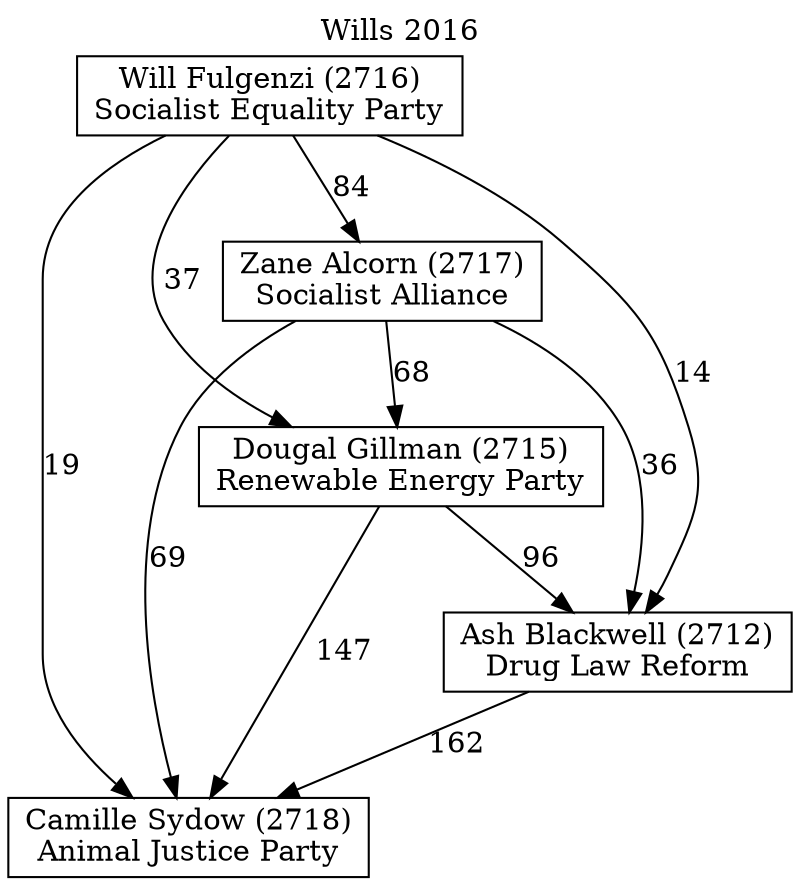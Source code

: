 // House preference flow
digraph "Camille Sydow (2718)_Wills_2016" {
	graph [label="Wills 2016" labelloc=t mclimit=10]
	node [shape=box]
	"Zane Alcorn (2717)" [label="Zane Alcorn (2717)
Socialist Alliance"]
	"Will Fulgenzi (2716)" [label="Will Fulgenzi (2716)
Socialist Equality Party"]
	"Ash Blackwell (2712)" [label="Ash Blackwell (2712)
Drug Law Reform"]
	"Dougal Gillman (2715)" [label="Dougal Gillman (2715)
Renewable Energy Party"]
	"Camille Sydow (2718)" [label="Camille Sydow (2718)
Animal Justice Party"]
	"Will Fulgenzi (2716)" -> "Ash Blackwell (2712)" [label=14]
	"Dougal Gillman (2715)" -> "Camille Sydow (2718)" [label=147]
	"Zane Alcorn (2717)" -> "Ash Blackwell (2712)" [label=36]
	"Dougal Gillman (2715)" -> "Ash Blackwell (2712)" [label=96]
	"Zane Alcorn (2717)" -> "Camille Sydow (2718)" [label=69]
	"Zane Alcorn (2717)" -> "Dougal Gillman (2715)" [label=68]
	"Will Fulgenzi (2716)" -> "Camille Sydow (2718)" [label=19]
	"Will Fulgenzi (2716)" -> "Zane Alcorn (2717)" [label=84]
	"Ash Blackwell (2712)" -> "Camille Sydow (2718)" [label=162]
	"Will Fulgenzi (2716)" -> "Dougal Gillman (2715)" [label=37]
}
